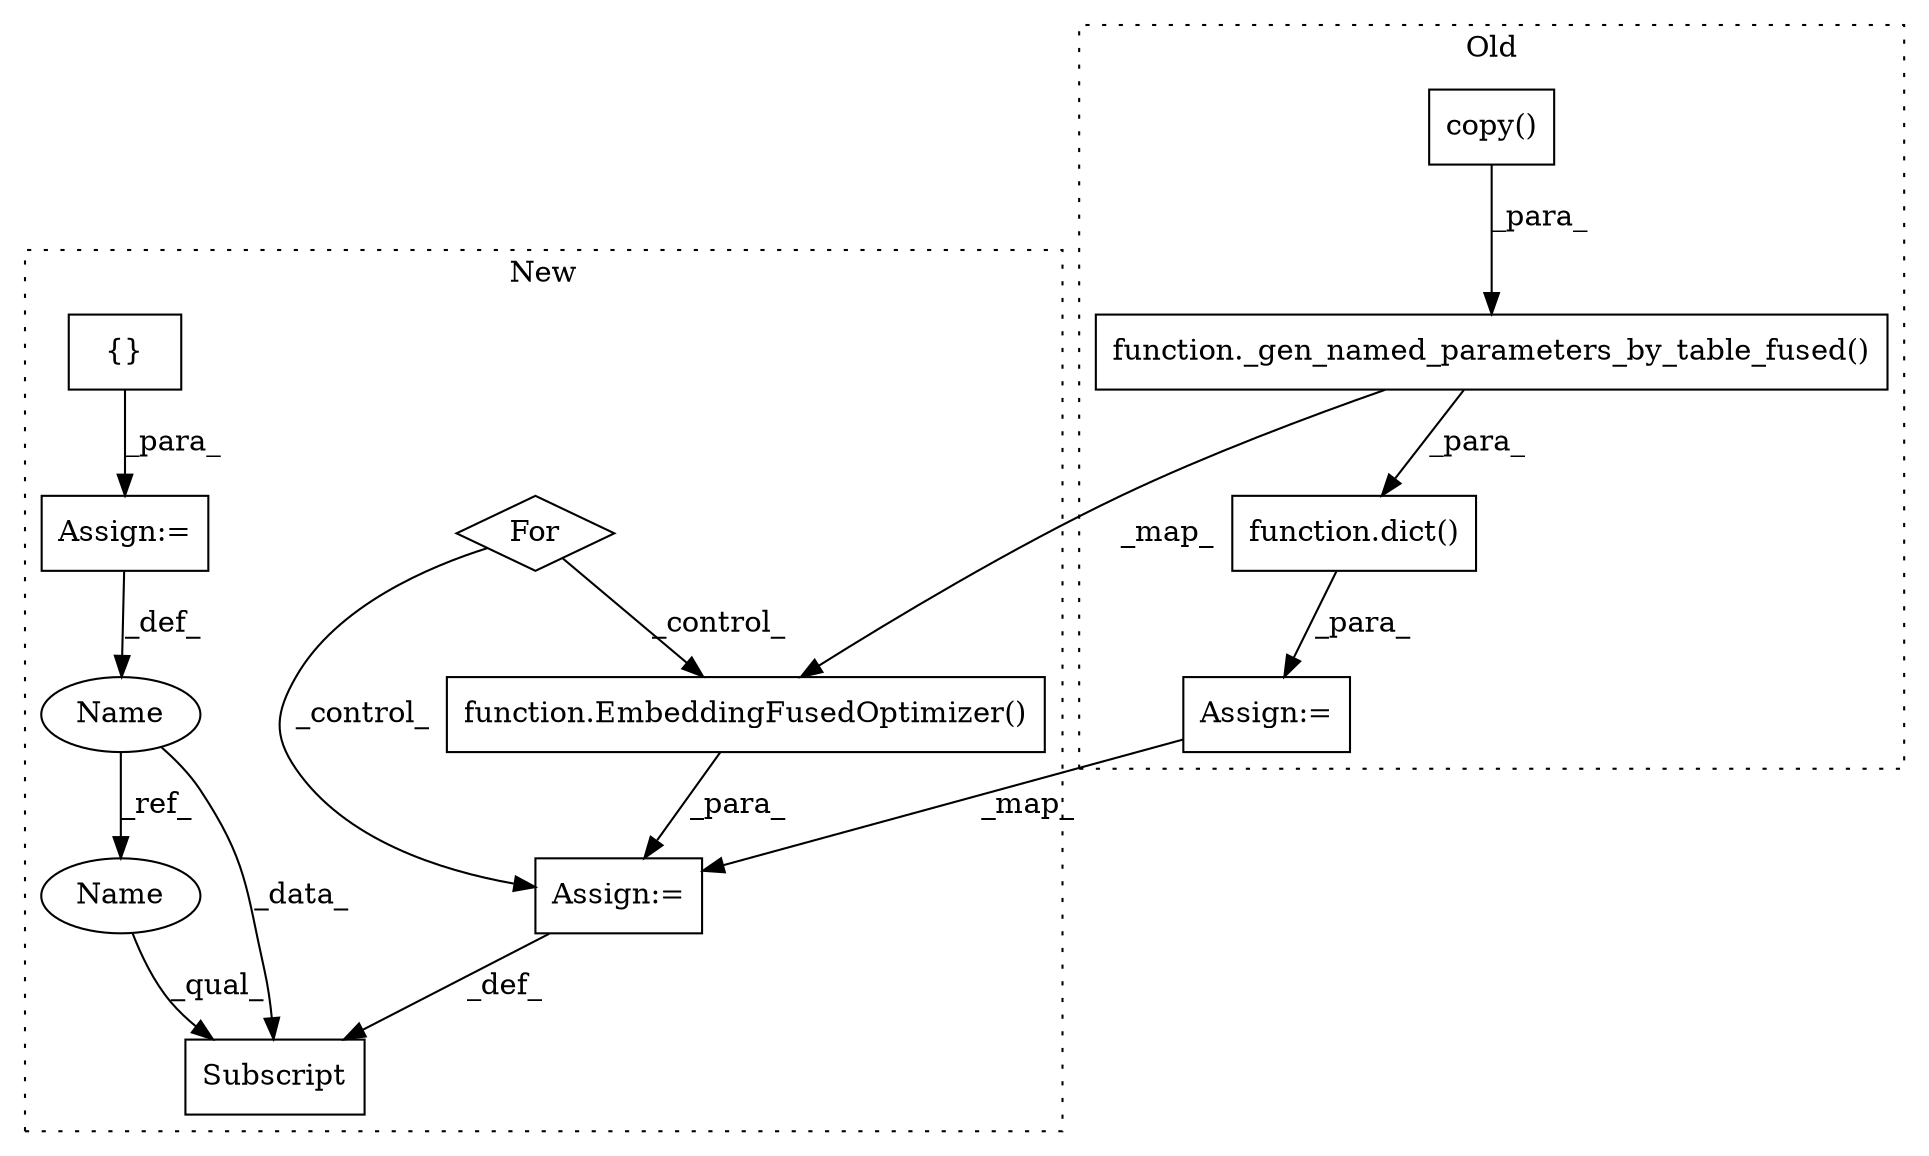 digraph G {
subgraph cluster0 {
1 [label="function._gen_named_parameters_by_table_fused()" a="75" s="32741,32890" l="54,15" shape="box"];
6 [label="copy()" a="75" s="32829" l="31" shape="box"];
8 [label="function.dict()" a="75" s="32723,32905" l="18,10" shape="box"];
11 [label="Assign:=" a="68" s="32681" l="42" shape="box"];
label = "Old";
style="dotted";
}
subgraph cluster1 {
2 [label="function.EmbeddingFusedOptimizer()" a="75" s="33222,33303" l="41,14" shape="box"];
3 [label="Subscript" a="63" s="33186,0" l="33,0" shape="box"];
4 [label="{}" a="95" s="33125,33126" l="2,1" shape="box"];
5 [label="For" a="107" s="33136,33172" l="4,14" shape="diamond"];
7 [label="Name" a="87" s="33065" l="21" shape="ellipse"];
9 [label="Assign:=" a="68" s="33086" l="39" shape="box"];
10 [label="Assign:=" a="68" s="33219" l="3" shape="box"];
12 [label="Name" a="87" s="33186" l="21" shape="ellipse"];
label = "New";
style="dotted";
}
1 -> 2 [label="_map_"];
1 -> 8 [label="_para_"];
2 -> 10 [label="_para_"];
4 -> 9 [label="_para_"];
5 -> 2 [label="_control_"];
5 -> 10 [label="_control_"];
6 -> 1 [label="_para_"];
7 -> 3 [label="_data_"];
7 -> 12 [label="_ref_"];
8 -> 11 [label="_para_"];
9 -> 7 [label="_def_"];
10 -> 3 [label="_def_"];
11 -> 10 [label="_map_"];
12 -> 3 [label="_qual_"];
}